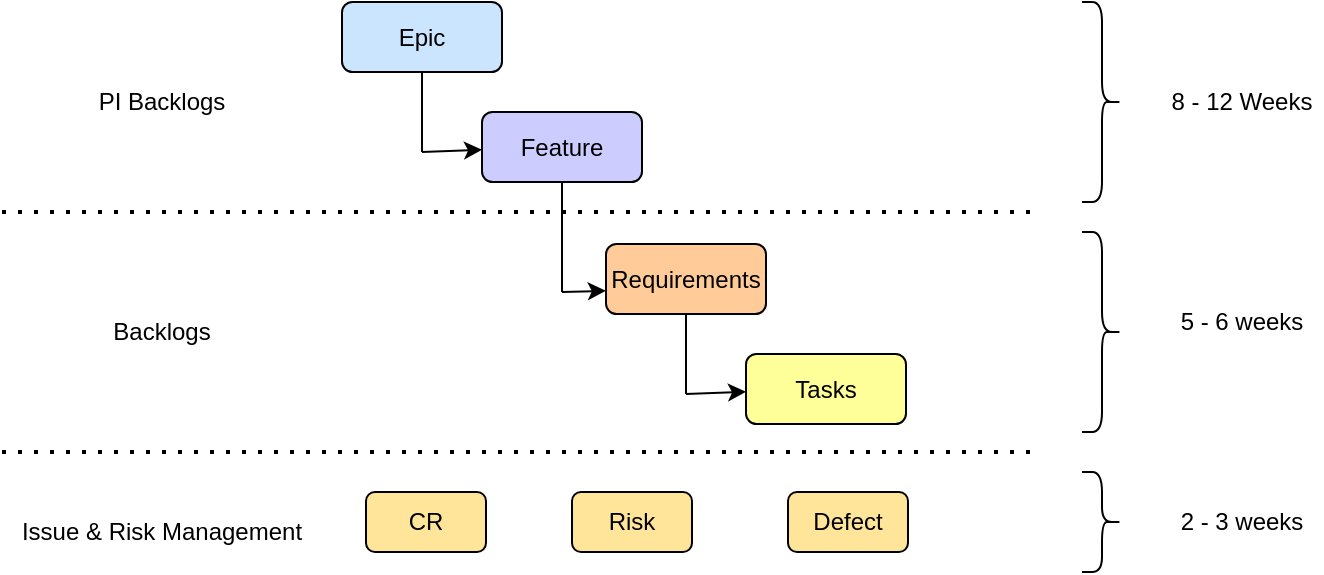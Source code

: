 <mxfile version="20.8.15" type="github">
  <diagram name="Page-1" id="TLYX_0VIToO-dnsux8Qr">
    <mxGraphModel dx="780" dy="412" grid="0" gridSize="10" guides="1" tooltips="1" connect="1" arrows="1" fold="1" page="1" pageScale="1" pageWidth="850" pageHeight="1100" math="0" shadow="0">
      <root>
        <mxCell id="0" />
        <mxCell id="1" parent="0" />
        <mxCell id="d6RYAAp3YK9pHTLxNF8k-2" value="" style="endArrow=none;dashed=1;html=1;dashPattern=1 3;strokeWidth=2;rounded=0;" edge="1" parent="1">
          <mxGeometry width="50" height="50" relative="1" as="geometry">
            <mxPoint x="120" y="240" as="sourcePoint" />
            <mxPoint x="640" y="240" as="targetPoint" />
          </mxGeometry>
        </mxCell>
        <mxCell id="d6RYAAp3YK9pHTLxNF8k-3" value="" style="endArrow=none;dashed=1;html=1;dashPattern=1 3;strokeWidth=2;rounded=0;" edge="1" parent="1">
          <mxGeometry width="50" height="50" relative="1" as="geometry">
            <mxPoint x="120" y="360" as="sourcePoint" />
            <mxPoint x="640" y="360" as="targetPoint" />
          </mxGeometry>
        </mxCell>
        <mxCell id="d6RYAAp3YK9pHTLxNF8k-4" value="Issue &amp;amp; Risk Management" style="text;html=1;strokeColor=none;fillColor=none;align=center;verticalAlign=middle;whiteSpace=wrap;rounded=0;" vertex="1" parent="1">
          <mxGeometry x="120" y="385" width="160" height="30" as="geometry" />
        </mxCell>
        <mxCell id="d6RYAAp3YK9pHTLxNF8k-9" value="Backlogs" style="text;html=1;strokeColor=none;fillColor=none;align=center;verticalAlign=middle;whiteSpace=wrap;rounded=0;" vertex="1" parent="1">
          <mxGeometry x="120" y="285" width="160" height="30" as="geometry" />
        </mxCell>
        <mxCell id="d6RYAAp3YK9pHTLxNF8k-10" value="PI Backlogs" style="text;html=1;strokeColor=none;fillColor=none;align=center;verticalAlign=middle;whiteSpace=wrap;rounded=0;" vertex="1" parent="1">
          <mxGeometry x="120" y="170" width="160" height="30" as="geometry" />
        </mxCell>
        <mxCell id="d6RYAAp3YK9pHTLxNF8k-11" value="" style="shape=curlyBracket;whiteSpace=wrap;html=1;rounded=1;flipH=1;labelPosition=right;verticalLabelPosition=middle;align=left;verticalAlign=middle;" vertex="1" parent="1">
          <mxGeometry x="660" y="135" width="20" height="100" as="geometry" />
        </mxCell>
        <mxCell id="d6RYAAp3YK9pHTLxNF8k-12" value="8 - 12 Weeks" style="text;html=1;strokeColor=none;fillColor=none;align=center;verticalAlign=middle;whiteSpace=wrap;rounded=0;" vertex="1" parent="1">
          <mxGeometry x="700" y="170" width="80" height="30" as="geometry" />
        </mxCell>
        <mxCell id="d6RYAAp3YK9pHTLxNF8k-13" value="" style="shape=curlyBracket;whiteSpace=wrap;html=1;rounded=1;flipH=1;labelPosition=right;verticalLabelPosition=middle;align=left;verticalAlign=middle;" vertex="1" parent="1">
          <mxGeometry x="660" y="250" width="20" height="100" as="geometry" />
        </mxCell>
        <mxCell id="d6RYAAp3YK9pHTLxNF8k-14" value="5 - 6 weeks" style="text;html=1;strokeColor=none;fillColor=none;align=center;verticalAlign=middle;whiteSpace=wrap;rounded=0;" vertex="1" parent="1">
          <mxGeometry x="700" y="280" width="80" height="30" as="geometry" />
        </mxCell>
        <mxCell id="d6RYAAp3YK9pHTLxNF8k-15" value="" style="shape=curlyBracket;whiteSpace=wrap;html=1;rounded=1;flipH=1;labelPosition=right;verticalLabelPosition=middle;align=left;verticalAlign=middle;" vertex="1" parent="1">
          <mxGeometry x="660" y="370" width="20" height="50" as="geometry" />
        </mxCell>
        <mxCell id="d6RYAAp3YK9pHTLxNF8k-16" value="2 - 3 weeks" style="text;html=1;strokeColor=none;fillColor=none;align=center;verticalAlign=middle;whiteSpace=wrap;rounded=0;" vertex="1" parent="1">
          <mxGeometry x="700" y="380" width="80" height="30" as="geometry" />
        </mxCell>
        <mxCell id="d6RYAAp3YK9pHTLxNF8k-17" value="Epic" style="rounded=1;whiteSpace=wrap;html=1;fillColor=#CCE5FF;" vertex="1" parent="1">
          <mxGeometry x="290" y="135" width="80" height="35" as="geometry" />
        </mxCell>
        <mxCell id="d6RYAAp3YK9pHTLxNF8k-18" value="Feature" style="rounded=1;whiteSpace=wrap;html=1;fillColor=#CCCCFF;" vertex="1" parent="1">
          <mxGeometry x="360" y="190" width="80" height="35" as="geometry" />
        </mxCell>
        <mxCell id="d6RYAAp3YK9pHTLxNF8k-21" value="" style="endArrow=none;html=1;rounded=0;entryX=0.5;entryY=1;entryDx=0;entryDy=0;" edge="1" parent="1" target="d6RYAAp3YK9pHTLxNF8k-17">
          <mxGeometry width="50" height="50" relative="1" as="geometry">
            <mxPoint x="330" y="210" as="sourcePoint" />
            <mxPoint x="490" y="150" as="targetPoint" />
          </mxGeometry>
        </mxCell>
        <mxCell id="d6RYAAp3YK9pHTLxNF8k-23" value="" style="endArrow=classic;html=1;rounded=0;" edge="1" parent="1" target="d6RYAAp3YK9pHTLxNF8k-18">
          <mxGeometry width="50" height="50" relative="1" as="geometry">
            <mxPoint x="330" y="210" as="sourcePoint" />
            <mxPoint x="490" y="150" as="targetPoint" />
          </mxGeometry>
        </mxCell>
        <mxCell id="d6RYAAp3YK9pHTLxNF8k-24" value="Requirements" style="rounded=1;whiteSpace=wrap;html=1;fillColor=#FFCC99;" vertex="1" parent="1">
          <mxGeometry x="422" y="256" width="80" height="35" as="geometry" />
        </mxCell>
        <mxCell id="d6RYAAp3YK9pHTLxNF8k-25" value="Tasks" style="rounded=1;whiteSpace=wrap;html=1;fillColor=#FFFF99;" vertex="1" parent="1">
          <mxGeometry x="492" y="311" width="80" height="35" as="geometry" />
        </mxCell>
        <mxCell id="d6RYAAp3YK9pHTLxNF8k-26" value="" style="endArrow=none;html=1;rounded=0;entryX=0.5;entryY=1;entryDx=0;entryDy=0;" edge="1" parent="1" target="d6RYAAp3YK9pHTLxNF8k-24">
          <mxGeometry width="50" height="50" relative="1" as="geometry">
            <mxPoint x="462" y="331" as="sourcePoint" />
            <mxPoint x="622" y="271" as="targetPoint" />
          </mxGeometry>
        </mxCell>
        <mxCell id="d6RYAAp3YK9pHTLxNF8k-27" value="" style="endArrow=classic;html=1;rounded=0;" edge="1" parent="1" target="d6RYAAp3YK9pHTLxNF8k-25">
          <mxGeometry width="50" height="50" relative="1" as="geometry">
            <mxPoint x="462" y="331" as="sourcePoint" />
            <mxPoint x="622" y="271" as="targetPoint" />
          </mxGeometry>
        </mxCell>
        <mxCell id="d6RYAAp3YK9pHTLxNF8k-29" value="&lt;span style=&quot;&quot;&gt;CR&lt;/span&gt;" style="rounded=1;whiteSpace=wrap;html=1;fillColor=#FFE599;" vertex="1" parent="1">
          <mxGeometry x="302" y="380" width="60" height="30" as="geometry" />
        </mxCell>
        <mxCell id="d6RYAAp3YK9pHTLxNF8k-30" value="Risk" style="rounded=1;whiteSpace=wrap;html=1;fillColor=#FFE599;" vertex="1" parent="1">
          <mxGeometry x="405" y="380" width="60" height="30" as="geometry" />
        </mxCell>
        <mxCell id="d6RYAAp3YK9pHTLxNF8k-31" value="Defect" style="rounded=1;whiteSpace=wrap;html=1;fillColor=#FFE599;" vertex="1" parent="1">
          <mxGeometry x="513" y="380" width="60" height="30" as="geometry" />
        </mxCell>
        <mxCell id="d6RYAAp3YK9pHTLxNF8k-32" value="" style="endArrow=none;html=1;rounded=0;fontSize=12;entryX=0.5;entryY=1;entryDx=0;entryDy=0;" edge="1" parent="1" target="d6RYAAp3YK9pHTLxNF8k-18">
          <mxGeometry width="50" height="50" relative="1" as="geometry">
            <mxPoint x="400" y="280" as="sourcePoint" />
            <mxPoint x="450" y="230" as="targetPoint" />
          </mxGeometry>
        </mxCell>
        <mxCell id="d6RYAAp3YK9pHTLxNF8k-33" value="" style="endArrow=classic;html=1;rounded=0;fontSize=12;entryX=-0.001;entryY=0.669;entryDx=0;entryDy=0;entryPerimeter=0;" edge="1" parent="1" target="d6RYAAp3YK9pHTLxNF8k-24">
          <mxGeometry width="50" height="50" relative="1" as="geometry">
            <mxPoint x="400" y="280" as="sourcePoint" />
            <mxPoint x="470" y="240" as="targetPoint" />
          </mxGeometry>
        </mxCell>
      </root>
    </mxGraphModel>
  </diagram>
</mxfile>
